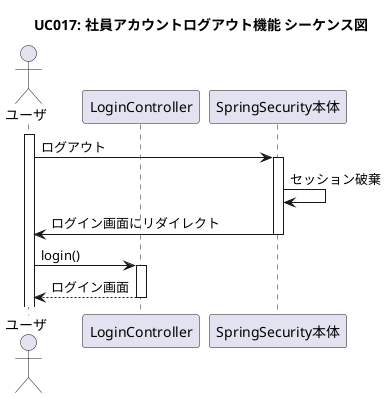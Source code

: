 @startuml

title UC017: 社員アカウントログアウト機能 シーケンス図
skinparam shadowing false

actor "ユーザ" as user
participant "LoginController" as ctrl
participant "SpringSecurity本体" as sec
activate user

user -> sec ++ : ログアウト
sec -> sec : セッション破棄
sec -> user -- : ログイン画面にリダイレクト
user -> ctrl ++ : login()
ctrl --> user -- : ログイン画面

@enduml